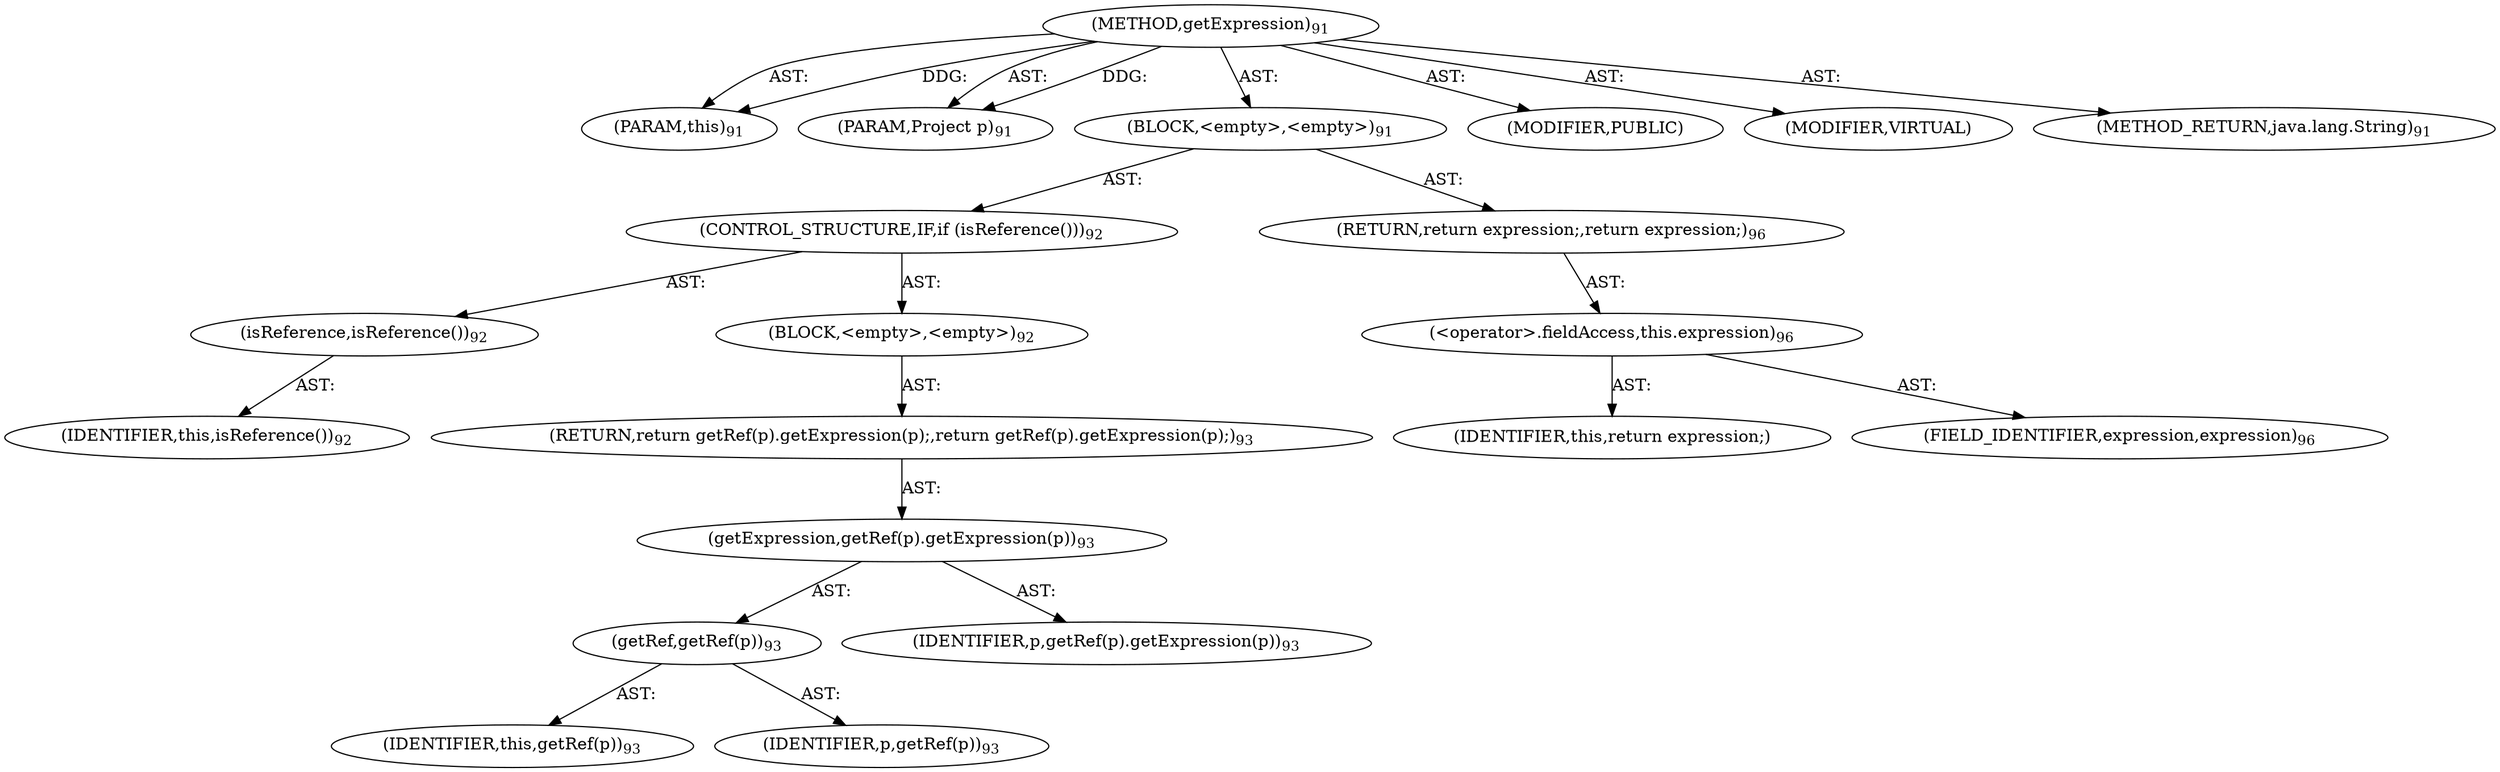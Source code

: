 digraph "getExpression" {  
"111669149698" [label = <(METHOD,getExpression)<SUB>91</SUB>> ]
"115964116993" [label = <(PARAM,this)<SUB>91</SUB>> ]
"115964116997" [label = <(PARAM,Project p)<SUB>91</SUB>> ]
"25769803778" [label = <(BLOCK,&lt;empty&gt;,&lt;empty&gt;)<SUB>91</SUB>> ]
"47244640256" [label = <(CONTROL_STRUCTURE,IF,if (isReference()))<SUB>92</SUB>> ]
"30064771076" [label = <(isReference,isReference())<SUB>92</SUB>> ]
"68719476737" [label = <(IDENTIFIER,this,isReference())<SUB>92</SUB>> ]
"25769803779" [label = <(BLOCK,&lt;empty&gt;,&lt;empty&gt;)<SUB>92</SUB>> ]
"146028888064" [label = <(RETURN,return getRef(p).getExpression(p);,return getRef(p).getExpression(p);)<SUB>93</SUB>> ]
"30064771077" [label = <(getExpression,getRef(p).getExpression(p))<SUB>93</SUB>> ]
"30064771078" [label = <(getRef,getRef(p))<SUB>93</SUB>> ]
"68719476738" [label = <(IDENTIFIER,this,getRef(p))<SUB>93</SUB>> ]
"68719476746" [label = <(IDENTIFIER,p,getRef(p))<SUB>93</SUB>> ]
"68719476747" [label = <(IDENTIFIER,p,getRef(p).getExpression(p))<SUB>93</SUB>> ]
"146028888065" [label = <(RETURN,return expression;,return expression;)<SUB>96</SUB>> ]
"30064771079" [label = <(&lt;operator&gt;.fieldAccess,this.expression)<SUB>96</SUB>> ]
"68719476748" [label = <(IDENTIFIER,this,return expression;)> ]
"55834574850" [label = <(FIELD_IDENTIFIER,expression,expression)<SUB>96</SUB>> ]
"133143986183" [label = <(MODIFIER,PUBLIC)> ]
"133143986184" [label = <(MODIFIER,VIRTUAL)> ]
"128849018882" [label = <(METHOD_RETURN,java.lang.String)<SUB>91</SUB>> ]
  "111669149698" -> "115964116993"  [ label = "AST: "] 
  "111669149698" -> "115964116997"  [ label = "AST: "] 
  "111669149698" -> "25769803778"  [ label = "AST: "] 
  "111669149698" -> "133143986183"  [ label = "AST: "] 
  "111669149698" -> "133143986184"  [ label = "AST: "] 
  "111669149698" -> "128849018882"  [ label = "AST: "] 
  "25769803778" -> "47244640256"  [ label = "AST: "] 
  "25769803778" -> "146028888065"  [ label = "AST: "] 
  "47244640256" -> "30064771076"  [ label = "AST: "] 
  "47244640256" -> "25769803779"  [ label = "AST: "] 
  "30064771076" -> "68719476737"  [ label = "AST: "] 
  "25769803779" -> "146028888064"  [ label = "AST: "] 
  "146028888064" -> "30064771077"  [ label = "AST: "] 
  "30064771077" -> "30064771078"  [ label = "AST: "] 
  "30064771077" -> "68719476747"  [ label = "AST: "] 
  "30064771078" -> "68719476738"  [ label = "AST: "] 
  "30064771078" -> "68719476746"  [ label = "AST: "] 
  "146028888065" -> "30064771079"  [ label = "AST: "] 
  "30064771079" -> "68719476748"  [ label = "AST: "] 
  "30064771079" -> "55834574850"  [ label = "AST: "] 
  "111669149698" -> "115964116993"  [ label = "DDG: "] 
  "111669149698" -> "115964116997"  [ label = "DDG: "] 
}
